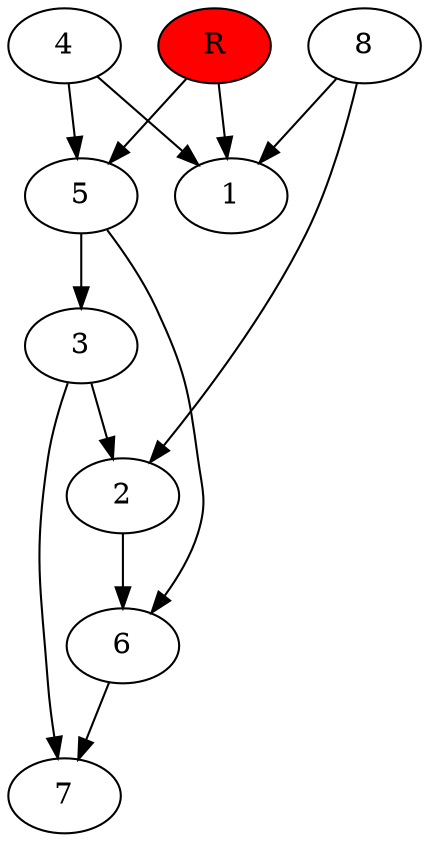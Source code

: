 digraph prb12715 {
	1
	2
	3
	4
	5
	6
	7
	8
	R [fillcolor="#ff0000" style=filled]
	2 -> 6
	3 -> 2
	3 -> 7
	4 -> 1
	4 -> 5
	5 -> 3
	5 -> 6
	6 -> 7
	8 -> 1
	8 -> 2
	R -> 1
	R -> 5
}
